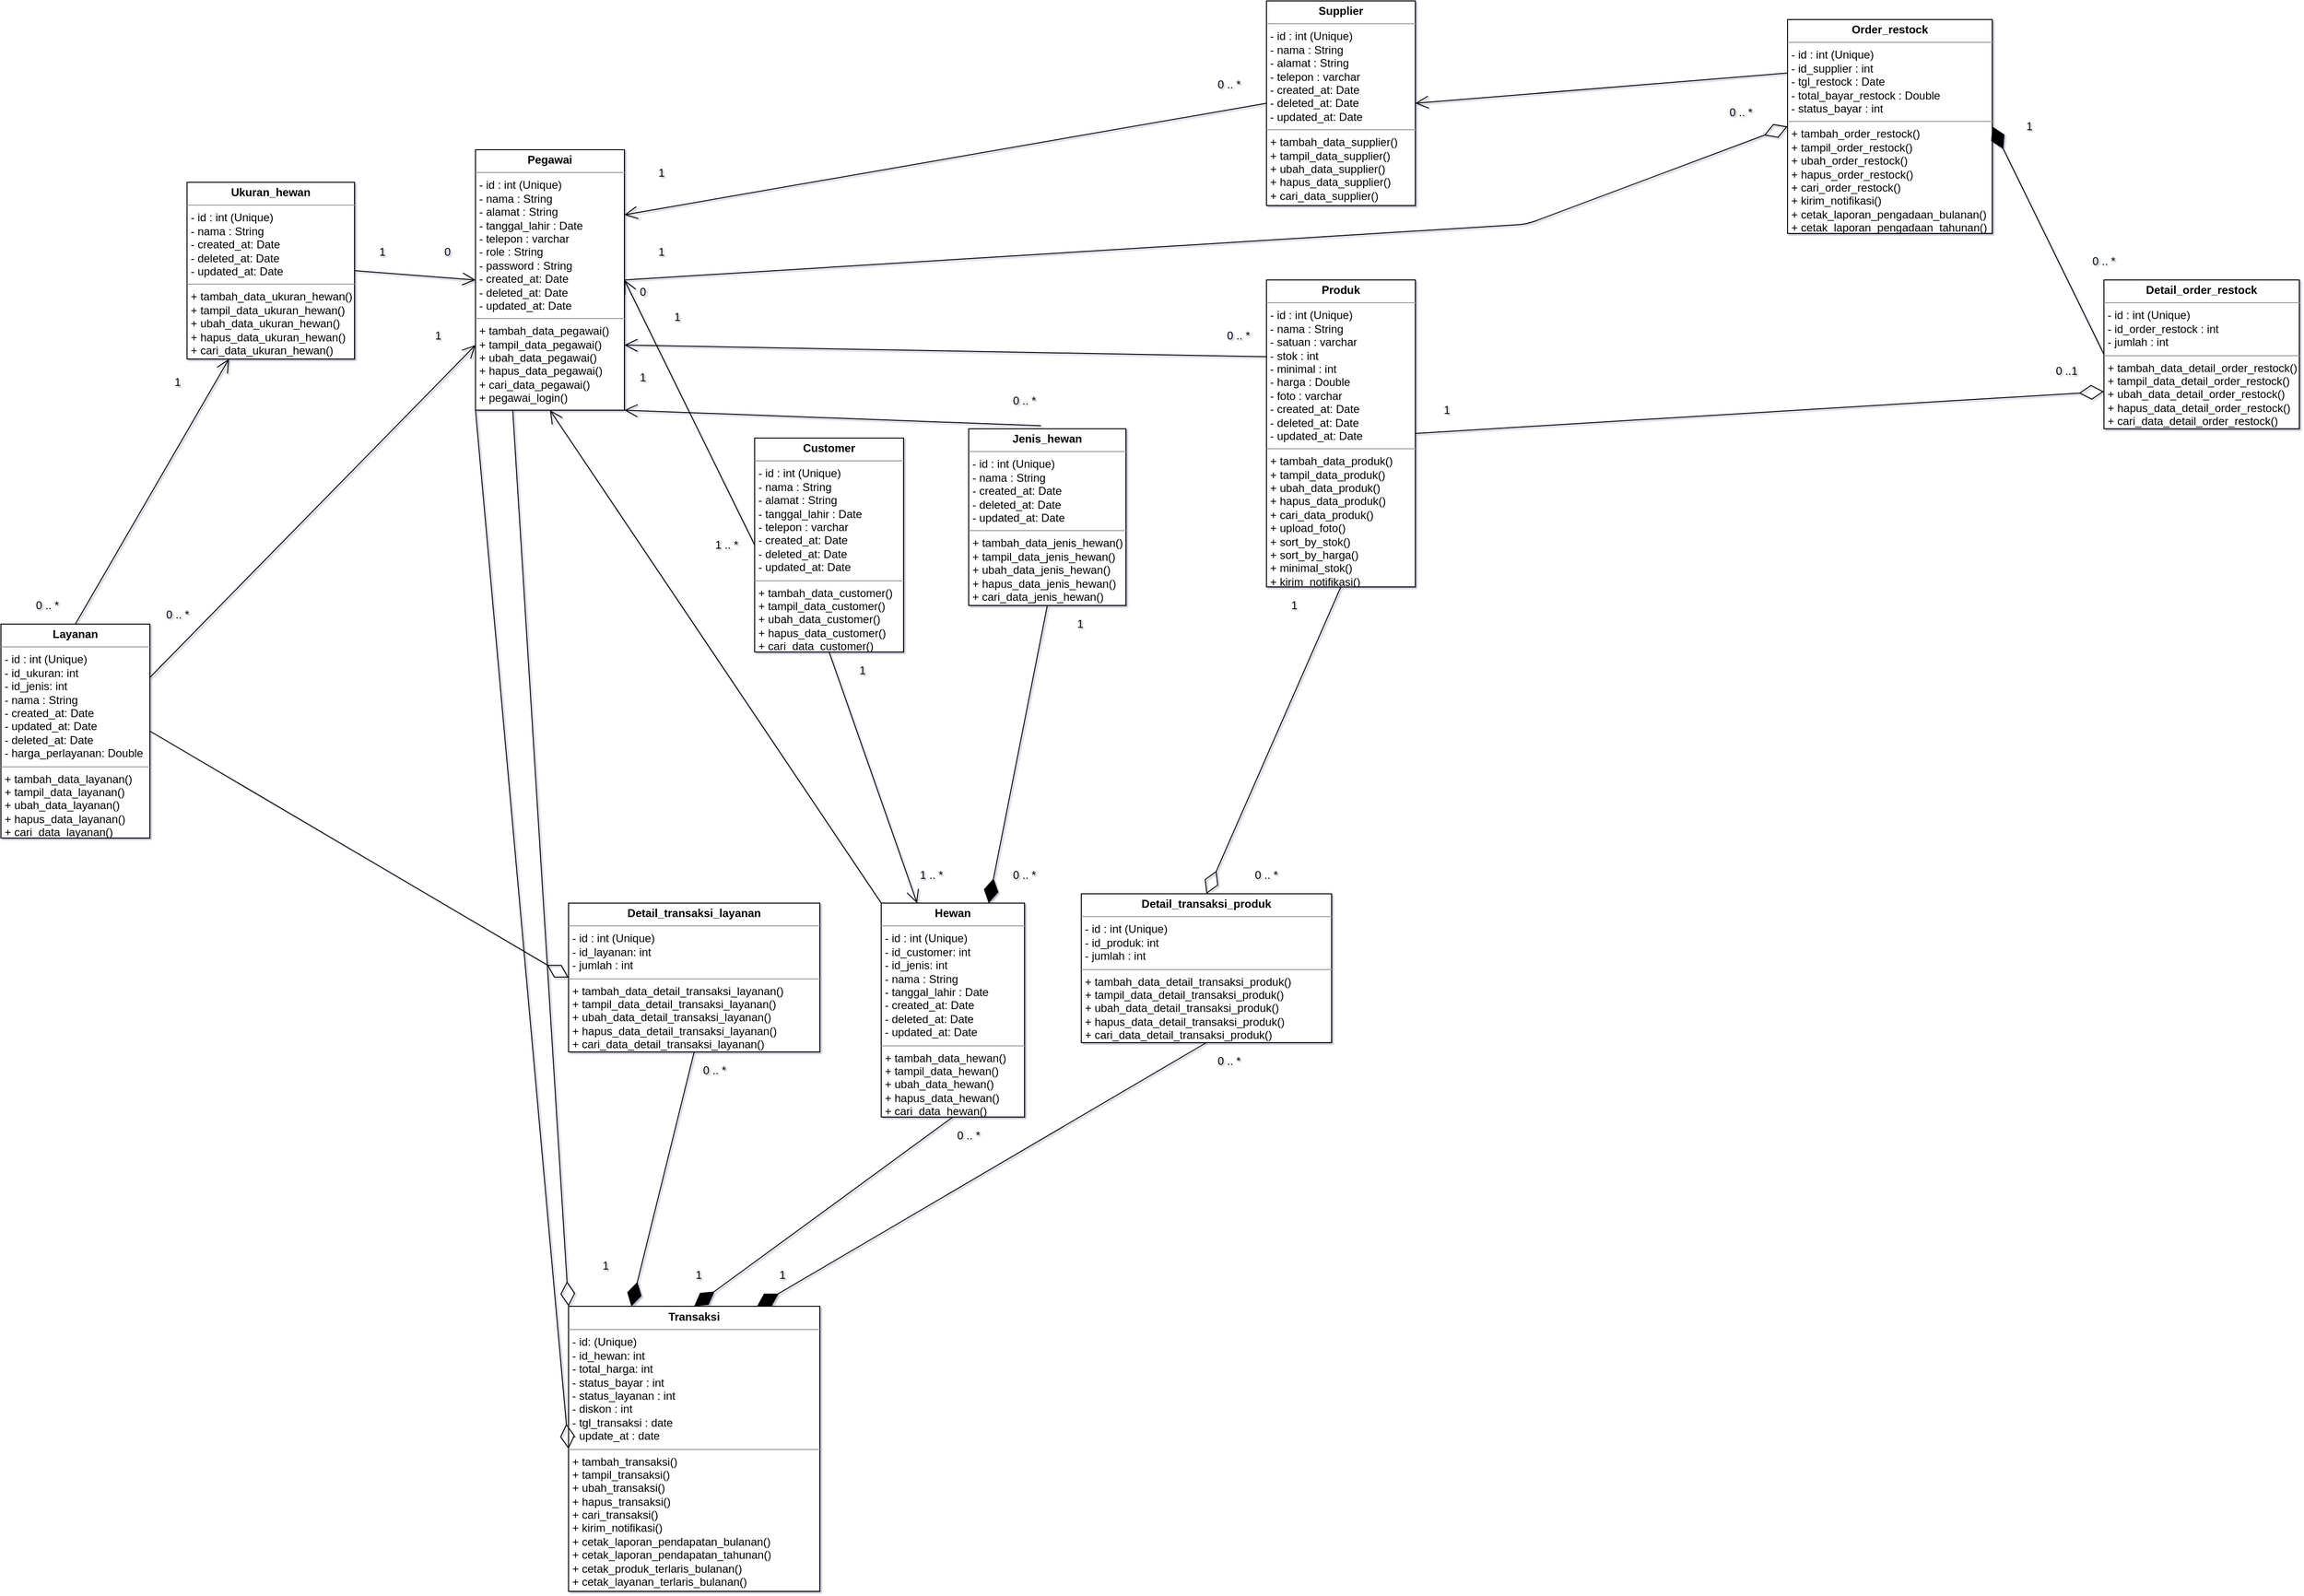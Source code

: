 <mxfile version="12.7.8" type="github">
  <diagram id="C5RBs43oDa-KdzZeNtuy" name="Page-1">
    <mxGraphModel dx="1497" dy="908" grid="1" gridSize="10" guides="1" tooltips="1" connect="1" arrows="1" fold="1" page="1" pageScale="1" pageWidth="827" pageHeight="1169" math="0" shadow="1">
      <root>
        <mxCell id="WIyWlLk6GJQsqaUBKTNV-0" />
        <mxCell id="WIyWlLk6GJQsqaUBKTNV-1" parent="WIyWlLk6GJQsqaUBKTNV-0" />
        <mxCell id="ZQYL841AlwN9RQm3Srfx-0" value="&lt;p style=&quot;margin: 0px ; margin-top: 4px ; text-align: center&quot;&gt;&lt;b&gt;Layanan&lt;/b&gt;&lt;br&gt;&lt;/p&gt;&lt;hr size=&quot;1&quot;&gt;&lt;p style=&quot;margin: 0px ; margin-left: 4px&quot;&gt;&lt;span&gt;- id : int (Unique)&lt;/span&gt;&lt;/p&gt;&lt;p style=&quot;margin: 0px ; margin-left: 4px&quot;&gt;&lt;span&gt;- id_ukuran: int&lt;/span&gt;&lt;/p&gt;&lt;p style=&quot;margin: 0px ; margin-left: 4px&quot;&gt;&lt;span&gt;- id_jenis: int&lt;/span&gt;&lt;/p&gt;&lt;p style=&quot;margin: 0px ; margin-left: 4px&quot;&gt;- nama : String&lt;span&gt;&lt;br&gt;&lt;/span&gt;&lt;/p&gt;&lt;p style=&quot;margin: 0px ; margin-left: 4px&quot;&gt;- created_at: Date&lt;br&gt;&lt;/p&gt;&lt;p style=&quot;margin: 0px ; margin-left: 4px&quot;&gt;- updated_at: Date&lt;/p&gt;&lt;p style=&quot;margin: 0px ; margin-left: 4px&quot;&gt;- deleted_at: Date&lt;br&gt;&lt;/p&gt;&lt;p style=&quot;margin: 0px ; margin-left: 4px&quot;&gt;- harga_perlayanan: Double&lt;br&gt;&lt;/p&gt;&lt;hr size=&quot;1&quot;&gt;&lt;p style=&quot;margin: 0px ; margin-left: 4px&quot;&gt;+ tambah_data_layanan()&lt;br style=&quot;padding: 0px ; margin: 0px&quot;&gt;+ tampil_data_layanan()&lt;br style=&quot;padding: 0px ; margin: 0px&quot;&gt;+ ubah_data_layanan()&lt;br style=&quot;padding: 0px ; margin: 0px&quot;&gt;+ hapus_data_layanan()&lt;br style=&quot;padding: 0px ; margin: 0px&quot;&gt;+ cari_data_layanan()&lt;br&gt;&lt;/p&gt;" style="verticalAlign=top;align=left;overflow=fill;fontSize=12;fontFamily=Helvetica;html=1;" parent="WIyWlLk6GJQsqaUBKTNV-1" vertex="1">
          <mxGeometry x="80" y="720" width="160" height="230" as="geometry" />
        </mxCell>
        <mxCell id="ZQYL841AlwN9RQm3Srfx-2" value="&lt;p style=&quot;margin: 0px ; margin-top: 4px ; text-align: center&quot;&gt;&lt;b&gt;Ukuran_hewan&lt;/b&gt;&lt;/p&gt;&lt;hr size=&quot;1&quot;&gt;&lt;p style=&quot;margin: 0px ; margin-left: 4px&quot;&gt;- id : int (Unique)&amp;nbsp;&lt;br&gt;&lt;/p&gt;&lt;p style=&quot;margin: 0px ; margin-left: 4px&quot;&gt;- nama : String&lt;span&gt;&lt;br&gt;&lt;/span&gt;&lt;/p&gt;&lt;p style=&quot;margin: 0px ; margin-left: 4px&quot;&gt;- created_at: Date&lt;br&gt;&lt;/p&gt;&lt;p style=&quot;margin: 0px ; margin-left: 4px&quot;&gt;- deleted_at: Date&lt;br&gt;&lt;/p&gt;&lt;p style=&quot;margin: 0px ; margin-left: 4px&quot;&gt;- updated_at: Date&lt;/p&gt;&lt;hr size=&quot;1&quot;&gt;&lt;p style=&quot;margin: 0px ; margin-left: 4px&quot;&gt;+ tambah_data_ukuran_hewan()&lt;br style=&quot;padding: 0px ; margin: 0px&quot;&gt;+ tampil_data_ukuran_hewan()&lt;br style=&quot;padding: 0px ; margin: 0px&quot;&gt;+ ubah_data_ukuran_hewan()&lt;br style=&quot;padding: 0px ; margin: 0px&quot;&gt;+ hapus_data_ukuran_hewan()&lt;br style=&quot;padding: 0px ; margin: 0px&quot;&gt;+ cari_data_ukuran_hewan()&lt;br&gt;&lt;/p&gt;" style="verticalAlign=top;align=left;overflow=fill;fontSize=12;fontFamily=Helvetica;html=1;" parent="WIyWlLk6GJQsqaUBKTNV-1" vertex="1">
          <mxGeometry x="280" y="245" width="180" height="190" as="geometry" />
        </mxCell>
        <mxCell id="ZQYL841AlwN9RQm3Srfx-3" value="&lt;p style=&quot;margin: 0px ; margin-top: 4px ; text-align: center&quot;&gt;&lt;b&gt;Pegawai&lt;/b&gt;&lt;/p&gt;&lt;hr size=&quot;1&quot;&gt;&lt;p style=&quot;margin: 0px ; margin-left: 4px&quot;&gt;- id : int (Unique)&lt;/p&gt;&lt;p style=&quot;margin: 0px ; margin-left: 4px&quot;&gt;- nama : String&lt;/p&gt;&lt;p style=&quot;margin: 0px ; margin-left: 4px&quot;&gt;&lt;span&gt;- alamat : String&lt;/span&gt;&lt;/p&gt;&lt;p style=&quot;margin: 0px ; margin-left: 4px&quot;&gt;&lt;span&gt;- tanggal_lahir : Date&lt;/span&gt;&lt;/p&gt;&lt;p style=&quot;margin: 0px ; margin-left: 4px&quot;&gt;&lt;span&gt;- telepon : varchar&lt;/span&gt;&lt;/p&gt;&lt;p style=&quot;margin: 0px ; margin-left: 4px&quot;&gt;&lt;span&gt;- role : String&lt;/span&gt;&lt;/p&gt;&lt;p style=&quot;margin: 0px ; margin-left: 4px&quot;&gt;&lt;span&gt;- password : String&lt;/span&gt;&lt;/p&gt;&lt;p style=&quot;margin: 0px ; margin-left: 4px&quot;&gt;&lt;span&gt;- created_at: Date&lt;/span&gt;&lt;/p&gt;&lt;p style=&quot;margin: 0px 0px 0px 4px&quot;&gt;- deleted_at: Date&lt;br&gt;&lt;/p&gt;&lt;p style=&quot;margin: 0px 0px 0px 4px&quot;&gt;- updated_at: Date&lt;/p&gt;&lt;hr size=&quot;1&quot;&gt;&lt;p style=&quot;margin: 0px ; margin-left: 4px&quot;&gt;+ tambah_data_pegawai()&lt;br style=&quot;padding: 0px ; margin: 0px&quot;&gt;+ tampil_data_pegawai()&lt;br style=&quot;padding: 0px ; margin: 0px&quot;&gt;+ ubah_data_pegawai()&lt;br style=&quot;padding: 0px ; margin: 0px&quot;&gt;+ hapus_data_pegawai()&lt;br style=&quot;padding: 0px ; margin: 0px&quot;&gt;+ cari_data_pegawai()&lt;br&gt;&lt;/p&gt;&lt;p style=&quot;margin: 0px ; margin-left: 4px&quot;&gt;+ pegawai_login()&lt;/p&gt;" style="verticalAlign=top;align=left;overflow=fill;fontSize=12;fontFamily=Helvetica;html=1;" parent="WIyWlLk6GJQsqaUBKTNV-1" vertex="1">
          <mxGeometry x="590" y="210" width="160" height="280" as="geometry" />
        </mxCell>
        <mxCell id="ZQYL841AlwN9RQm3Srfx-5" value="&lt;p style=&quot;margin: 0px ; margin-top: 4px ; text-align: center&quot;&gt;&lt;b&gt;Customer&lt;/b&gt;&lt;/p&gt;&lt;hr size=&quot;1&quot;&gt;&lt;p style=&quot;margin: 0px 0px 0px 4px&quot;&gt;- id : int (Unique)&lt;/p&gt;&lt;p style=&quot;margin: 0px 0px 0px 4px&quot;&gt;- nama : String&lt;/p&gt;&lt;p style=&quot;margin: 0px 0px 0px 4px&quot;&gt;- alamat : String&lt;/p&gt;&lt;p style=&quot;margin: 0px 0px 0px 4px&quot;&gt;- tanggal_lahir : Date&lt;/p&gt;&lt;p style=&quot;margin: 0px 0px 0px 4px&quot;&gt;- telepon : varchar&lt;/p&gt;&lt;p style=&quot;margin: 0px 0px 0px 4px&quot;&gt;- created_at: Date&lt;/p&gt;&lt;p style=&quot;margin: 0px 0px 0px 4px&quot;&gt;- deleted_at: Date&lt;br&gt;&lt;/p&gt;&lt;p style=&quot;margin: 0px 0px 0px 4px&quot;&gt;- updated_at: Date&lt;/p&gt;&lt;hr size=&quot;1&quot;&gt;&lt;p style=&quot;margin: 0px ; margin-left: 4px&quot;&gt;+ tambah_data_customer()&lt;br style=&quot;padding: 0px ; margin: 0px&quot;&gt;+ tampil_data_customer()&lt;br style=&quot;padding: 0px ; margin: 0px&quot;&gt;+ ubah_data_customer()&lt;br style=&quot;padding: 0px ; margin: 0px&quot;&gt;+ hapus_data_customer()&lt;br style=&quot;padding: 0px ; margin: 0px&quot;&gt;+ cari_data_customer()&lt;br&gt;&lt;/p&gt;" style="verticalAlign=top;align=left;overflow=fill;fontSize=12;fontFamily=Helvetica;html=1;" parent="WIyWlLk6GJQsqaUBKTNV-1" vertex="1">
          <mxGeometry x="890" y="520" width="160" height="230" as="geometry" />
        </mxCell>
        <mxCell id="ZQYL841AlwN9RQm3Srfx-6" value="&lt;p style=&quot;margin: 0px ; margin-top: 4px ; text-align: center&quot;&gt;&lt;b&gt;Hewan&lt;/b&gt;&lt;/p&gt;&lt;hr size=&quot;1&quot;&gt;&lt;p style=&quot;margin: 0px 0px 0px 4px&quot;&gt;- id : int (Unique)&lt;/p&gt;&lt;p style=&quot;margin: 0px 0px 0px 4px&quot;&gt;- id_customer: int&lt;/p&gt;&lt;p style=&quot;margin: 0px 0px 0px 4px&quot;&gt;- id_jenis: int&lt;/p&gt;&lt;p style=&quot;margin: 0px 0px 0px 4px&quot;&gt;- nama : String&lt;/p&gt;&lt;p style=&quot;margin: 0px 0px 0px 4px&quot;&gt;- tanggal_lahir : Date&lt;/p&gt;&lt;p style=&quot;margin: 0px 0px 0px 4px&quot;&gt;- created_at: Date&lt;/p&gt;&lt;p style=&quot;margin: 0px 0px 0px 4px&quot;&gt;- deleted_at: Date&lt;br&gt;&lt;/p&gt;&lt;p style=&quot;margin: 0px 0px 0px 4px&quot;&gt;- updated_at: Date&lt;/p&gt;&lt;hr size=&quot;1&quot;&gt;&lt;p style=&quot;margin: 0px ; margin-left: 4px&quot;&gt;+ tambah_data_hewan()&lt;br style=&quot;padding: 0px ; margin: 0px&quot;&gt;+ tampil_data_hewan()&lt;br style=&quot;padding: 0px ; margin: 0px&quot;&gt;+ ubah_data_hewan()&lt;br style=&quot;padding: 0px ; margin: 0px&quot;&gt;+ hapus_data_hewan()&lt;br style=&quot;padding: 0px ; margin: 0px&quot;&gt;+ cari_data_hewan()&lt;br&gt;&lt;/p&gt;" style="verticalAlign=top;align=left;overflow=fill;fontSize=12;fontFamily=Helvetica;html=1;" parent="WIyWlLk6GJQsqaUBKTNV-1" vertex="1">
          <mxGeometry x="1026" y="1020" width="154" height="230" as="geometry" />
        </mxCell>
        <mxCell id="ZQYL841AlwN9RQm3Srfx-7" value="&lt;p style=&quot;margin: 0px ; margin-top: 4px ; text-align: center&quot;&gt;&lt;b&gt;Jenis_hewan&lt;/b&gt;&lt;/p&gt;&lt;hr size=&quot;1&quot;&gt;&lt;p style=&quot;margin: 0px 0px 0px 4px&quot;&gt;- id : int (Unique)&lt;/p&gt;&lt;p style=&quot;margin: 0px 0px 0px 4px&quot;&gt;- nama : String&lt;/p&gt;&lt;p style=&quot;margin: 0px 0px 0px 4px&quot;&gt;- created_at: Date&lt;/p&gt;&lt;p style=&quot;margin: 0px 0px 0px 4px&quot;&gt;- deleted_at: Date&lt;br&gt;&lt;/p&gt;&lt;p style=&quot;margin: 0px 0px 0px 4px&quot;&gt;- updated_at: Date&lt;/p&gt;&lt;hr size=&quot;1&quot;&gt;&lt;p style=&quot;margin: 0px ; margin-left: 4px&quot;&gt;+ tambah_data_jenis_hewan()&lt;br style=&quot;padding: 0px ; margin: 0px&quot;&gt;+ tampil_data_jenis_hewan()&lt;br style=&quot;padding: 0px ; margin: 0px&quot;&gt;+ ubah_data_jenis_hewan()&lt;br style=&quot;padding: 0px ; margin: 0px&quot;&gt;+ hapus_data_jenis_hewan()&lt;br style=&quot;padding: 0px ; margin: 0px&quot;&gt;+ cari_data_jenis_hewan()&lt;br&gt;&lt;/p&gt;" style="verticalAlign=top;align=left;overflow=fill;fontSize=12;fontFamily=Helvetica;html=1;" parent="WIyWlLk6GJQsqaUBKTNV-1" vertex="1">
          <mxGeometry x="1120" y="510" width="169" height="190" as="geometry" />
        </mxCell>
        <mxCell id="ZQYL841AlwN9RQm3Srfx-9" value="&lt;p style=&quot;margin: 0px ; margin-top: 4px ; text-align: center&quot;&gt;&lt;b&gt;Supplier&lt;/b&gt;&lt;/p&gt;&lt;hr size=&quot;1&quot;&gt;&lt;p style=&quot;margin: 0px 0px 0px 4px&quot;&gt;- id : int (Unique)&lt;/p&gt;&lt;p style=&quot;margin: 0px 0px 0px 4px&quot;&gt;- nama : String&lt;/p&gt;&lt;p style=&quot;margin: 0px 0px 0px 4px&quot;&gt;- alamat : String&lt;/p&gt;&lt;p style=&quot;margin: 0px 0px 0px 4px&quot;&gt;- telepon : varchar&lt;/p&gt;&lt;p style=&quot;margin: 0px 0px 0px 4px&quot;&gt;- created_at: Date&lt;/p&gt;&lt;p style=&quot;margin: 0px 0px 0px 4px&quot;&gt;- deleted_at: Date&lt;br&gt;&lt;/p&gt;&lt;p style=&quot;margin: 0px 0px 0px 4px&quot;&gt;- updated_at: Date&lt;/p&gt;&lt;hr size=&quot;1&quot;&gt;&lt;p style=&quot;margin: 0px ; margin-left: 4px&quot;&gt;+ tambah_data_supplier()&lt;br style=&quot;padding: 0px ; margin: 0px&quot;&gt;+ tampil_data_supplier()&lt;br style=&quot;padding: 0px ; margin: 0px&quot;&gt;+ ubah_data_supplier()&lt;br style=&quot;padding: 0px ; margin: 0px&quot;&gt;+ hapus_data_supplier()&lt;br style=&quot;padding: 0px ; margin: 0px&quot;&gt;+ cari_data_supplier()&lt;br&gt;&lt;/p&gt;" style="verticalAlign=top;align=left;overflow=fill;fontSize=12;fontFamily=Helvetica;html=1;" parent="WIyWlLk6GJQsqaUBKTNV-1" vertex="1">
          <mxGeometry x="1440" y="50" width="160" height="220" as="geometry" />
        </mxCell>
        <mxCell id="Zcnm54V735AdrH91eZw3-0" value="&lt;p style=&quot;margin: 0px ; margin-top: 4px ; text-align: center&quot;&gt;&lt;b&gt;Detail_transaksi_layanan&lt;/b&gt;&lt;/p&gt;&lt;hr size=&quot;1&quot;&gt;&lt;p style=&quot;margin: 0px ; margin-left: 4px&quot;&gt;- id : int (Unique)&lt;/p&gt;&lt;p style=&quot;margin: 0px ; margin-left: 4px&quot;&gt;- id_layanan: int&lt;/p&gt;&lt;p style=&quot;margin: 0px ; margin-left: 4px&quot;&gt;- jumlah : int&lt;/p&gt;&lt;hr size=&quot;1&quot;&gt;&lt;p style=&quot;margin: 0px ; margin-left: 4px&quot;&gt;+ tambah_data_detail_transaksi_layanan()&lt;br style=&quot;padding: 0px ; margin: 0px&quot;&gt;+ tampil_data_detail_transaksi_layanan()&lt;br style=&quot;padding: 0px ; margin: 0px&quot;&gt;+ ubah_data_detail_transaksi_layanan()&lt;br style=&quot;padding: 0px ; margin: 0px&quot;&gt;+ hapus_data_detail_transaksi_layanan()&lt;br style=&quot;padding: 0px ; margin: 0px&quot;&gt;&lt;/p&gt;&lt;p style=&quot;margin: 0px ; margin-left: 4px&quot;&gt;+ cari_data_detail_transaksi_layanan()&lt;/p&gt;" style="verticalAlign=top;align=left;overflow=fill;fontSize=12;fontFamily=Helvetica;html=1;" parent="WIyWlLk6GJQsqaUBKTNV-1" vertex="1">
          <mxGeometry x="690" y="1020" width="270" height="160" as="geometry" />
        </mxCell>
        <mxCell id="Zcnm54V735AdrH91eZw3-2" value="&lt;p style=&quot;margin: 0px ; margin-top: 4px ; text-align: center&quot;&gt;&lt;b&gt;Detail_transaksi_produk&lt;/b&gt;&lt;/p&gt;&lt;hr size=&quot;1&quot;&gt;&lt;p style=&quot;margin: 0px ; margin-left: 4px&quot;&gt;- id : int (Unique)&lt;/p&gt;&lt;p style=&quot;margin: 0px ; margin-left: 4px&quot;&gt;- id_produk: int&lt;/p&gt;&lt;p style=&quot;margin: 0px ; margin-left: 4px&quot;&gt;- jumlah : int&lt;/p&gt;&lt;hr size=&quot;1&quot;&gt;&lt;p style=&quot;margin: 0px ; margin-left: 4px&quot;&gt;+ tambah_data_detail_transaksi_produk()&lt;br style=&quot;padding: 0px ; margin: 0px&quot;&gt;+ tampil_data_detail_transaksi_produk()&lt;br style=&quot;padding: 0px ; margin: 0px&quot;&gt;+ ubah_data_detail_transaksi_produk()&lt;br style=&quot;padding: 0px ; margin: 0px&quot;&gt;+ hapus_data_detail_transaksi_produk()&lt;br style=&quot;padding: 0px ; margin: 0px&quot;&gt;&lt;/p&gt;&lt;p style=&quot;margin: 0px ; margin-left: 4px&quot;&gt;+ cari_data_detail_transaksi_produk()&lt;/p&gt;" style="verticalAlign=top;align=left;overflow=fill;fontSize=12;fontFamily=Helvetica;html=1;" parent="WIyWlLk6GJQsqaUBKTNV-1" vertex="1">
          <mxGeometry x="1241" y="1010" width="269" height="160" as="geometry" />
        </mxCell>
        <mxCell id="Zcnm54V735AdrH91eZw3-3" value="&lt;p style=&quot;margin: 0px ; margin-top: 4px ; text-align: center&quot;&gt;&lt;b&gt;Transaksi&lt;/b&gt;&lt;/p&gt;&lt;hr size=&quot;1&quot;&gt;&lt;p style=&quot;margin: 0px ; margin-left: 4px&quot;&gt;- id: (Unique)&lt;/p&gt;&lt;p style=&quot;margin: 0px ; margin-left: 4px&quot;&gt;- id_hewan: int&lt;br&gt;- total_harga: int&lt;/p&gt;&lt;p style=&quot;margin: 0px ; margin-left: 4px&quot;&gt;- status_bayar : int&lt;/p&gt;&lt;p style=&quot;margin: 0px ; margin-left: 4px&quot;&gt;- status_layanan : int&lt;br&gt;&lt;/p&gt;&lt;p style=&quot;margin: 0px ; margin-left: 4px&quot;&gt;- diskon : int&lt;br&gt;&lt;/p&gt;&lt;p style=&quot;margin: 0px ; margin-left: 4px&quot;&gt;- tgl_transaksi : date&lt;/p&gt;&lt;p style=&quot;margin: 0px ; margin-left: 4px&quot;&gt;- update_at : date&lt;/p&gt;&lt;hr size=&quot;1&quot;&gt;&lt;p style=&quot;margin: 0px 0px 0px 4px&quot;&gt;+ tambah_transaksi()&lt;br style=&quot;padding: 0px ; margin: 0px&quot;&gt;+ tampil_transaksi()&lt;br style=&quot;padding: 0px ; margin: 0px&quot;&gt;+ ubah_transaksi()&lt;br style=&quot;padding: 0px ; margin: 0px&quot;&gt;+ hapus_transaksi()&lt;br style=&quot;padding: 0px ; margin: 0px&quot;&gt;&lt;/p&gt;&lt;p style=&quot;margin: 0px 0px 0px 4px&quot;&gt;+ cari_transaksi()&lt;/p&gt;&lt;p style=&quot;margin: 0px 0px 0px 4px&quot;&gt;+ kirim_notifikasi()&lt;/p&gt;&lt;p style=&quot;margin: 0px 0px 0px 4px&quot;&gt;+ cetak_laporan_pendapatan_bulanan()&lt;/p&gt;&lt;p style=&quot;margin: 0px 0px 0px 4px&quot;&gt;+ cetak_laporan_pendapatan_tahunan()&lt;/p&gt;&lt;p style=&quot;margin: 0px 0px 0px 4px&quot;&gt;+ cetak_produk_terlaris_bulanan()&lt;/p&gt;&lt;p style=&quot;margin: 0px 0px 0px 4px&quot;&gt;+ cetak_layanan_terlaris_bulanan()&lt;/p&gt;&lt;p style=&quot;margin: 0px 0px 0px 4px&quot;&gt;&lt;br&gt;&lt;/p&gt;&lt;p style=&quot;margin: 0px 0px 0px 4px&quot;&gt;&lt;br&gt;&lt;/p&gt;&lt;p style=&quot;margin: 0px 0px 0px 4px&quot;&gt;&lt;br&gt;&lt;/p&gt;" style="verticalAlign=top;align=left;overflow=fill;fontSize=12;fontFamily=Helvetica;html=1;" parent="WIyWlLk6GJQsqaUBKTNV-1" vertex="1">
          <mxGeometry x="690" y="1453.5" width="270" height="306.5" as="geometry" />
        </mxCell>
        <mxCell id="ZQYL841AlwN9RQm3Srfx-11" value="&lt;p style=&quot;margin: 0px ; margin-top: 4px ; text-align: center&quot;&gt;&lt;b&gt;Produk&lt;/b&gt;&lt;/p&gt;&lt;hr size=&quot;1&quot;&gt;&lt;p style=&quot;margin: 0px 0px 0px 4px&quot;&gt;- id : int (Unique)&lt;/p&gt;&lt;p style=&quot;margin: 0px 0px 0px 4px&quot;&gt;- nama : String&lt;/p&gt;&lt;p style=&quot;margin: 0px 0px 0px 4px&quot;&gt;- satuan : varchar&lt;/p&gt;&lt;p style=&quot;margin: 0px 0px 0px 4px&quot;&gt;- stok : int&lt;/p&gt;&lt;p style=&quot;margin: 0px 0px 0px 4px&quot;&gt;- minimal : int&lt;/p&gt;&lt;p style=&quot;margin: 0px 0px 0px 4px&quot;&gt;- harga : Double&lt;/p&gt;&lt;p style=&quot;margin: 0px 0px 0px 4px&quot;&gt;- foto : varchar&lt;/p&gt;&lt;p style=&quot;margin: 0px 0px 0px 4px&quot;&gt;- created_at: Date&lt;/p&gt;&lt;p style=&quot;margin: 0px 0px 0px 4px&quot;&gt;- deleted_at: Date&lt;br&gt;&lt;/p&gt;&lt;p style=&quot;margin: 0px 0px 0px 4px&quot;&gt;- updated_at: Date&lt;/p&gt;&lt;hr size=&quot;1&quot;&gt;&lt;p style=&quot;margin: 0px ; margin-left: 4px&quot;&gt;+ tambah_data_produk()&lt;br style=&quot;padding: 0px ; margin: 0px&quot;&gt;+ tampil_data_produk()&lt;br style=&quot;padding: 0px ; margin: 0px&quot;&gt;+ ubah_data_produk()&lt;br style=&quot;padding: 0px ; margin: 0px&quot;&gt;+ hapus_data_produk()&lt;br style=&quot;padding: 0px ; margin: 0px&quot;&gt;+ cari_data_produk()&lt;br&gt;&lt;/p&gt;&lt;p style=&quot;margin: 0px ; margin-left: 4px&quot;&gt;+ upload_foto()&lt;/p&gt;&lt;p style=&quot;margin: 0px ; margin-left: 4px&quot;&gt;+ sort_by_stok()&lt;/p&gt;&lt;p style=&quot;margin: 0px ; margin-left: 4px&quot;&gt;+ sort_by_harga()&lt;/p&gt;&lt;p style=&quot;margin: 0px ; margin-left: 4px&quot;&gt;+ minimal_stok()&lt;/p&gt;&lt;p style=&quot;margin: 0px ; margin-left: 4px&quot;&gt;+ kirim_notifikasi()&lt;br&gt;&lt;/p&gt;" style="verticalAlign=top;align=left;overflow=fill;fontSize=12;fontFamily=Helvetica;html=1;" parent="WIyWlLk6GJQsqaUBKTNV-1" vertex="1">
          <mxGeometry x="1440" y="350" width="160" height="330" as="geometry" />
        </mxCell>
        <mxCell id="ZQYL841AlwN9RQm3Srfx-12" value="&lt;p style=&quot;margin: 0px ; margin-top: 4px ; text-align: center&quot;&gt;&lt;b&gt;Detail_order_restock&lt;/b&gt;&lt;/p&gt;&lt;hr size=&quot;1&quot;&gt;&lt;p style=&quot;margin: 0px 0px 0px 4px&quot;&gt;- id : int (Unique)&lt;/p&gt;&lt;p style=&quot;margin: 0px 0px 0px 4px&quot;&gt;- id_order_restock : int&lt;/p&gt;&lt;p style=&quot;margin: 0px 0px 0px 4px&quot;&gt;- jumlah : int&lt;/p&gt;&lt;hr size=&quot;1&quot;&gt;&lt;p style=&quot;margin: 0px 0px 0px 4px&quot;&gt;+ tambah_data_detail_order_restock()&lt;br style=&quot;padding: 0px ; margin: 0px&quot;&gt;+ tampil_data_detail_order_restock()&lt;br style=&quot;padding: 0px ; margin: 0px&quot;&gt;+ ubah_data_detail_order_restock()&lt;br style=&quot;padding: 0px ; margin: 0px&quot;&gt;+ hapus_data_detail_order_restock()&lt;/p&gt;&lt;p style=&quot;margin: 0px 0px 0px 4px&quot;&gt;&lt;span&gt;+ cari_data_detail_order_restock()&lt;/span&gt;&lt;/p&gt;" style="verticalAlign=top;align=left;overflow=fill;fontSize=12;fontFamily=Helvetica;html=1;" parent="WIyWlLk6GJQsqaUBKTNV-1" vertex="1">
          <mxGeometry x="2340" y="350" width="210" height="160" as="geometry" />
        </mxCell>
        <mxCell id="ZQYL841AlwN9RQm3Srfx-13" value="&lt;p style=&quot;margin: 0px ; margin-top: 4px ; text-align: center&quot;&gt;&lt;b&gt;Order_restock&lt;/b&gt;&lt;/p&gt;&lt;hr size=&quot;1&quot;&gt;&lt;p style=&quot;margin: 0px 0px 0px 4px&quot;&gt;- id : int (Unique)&lt;/p&gt;&lt;p style=&quot;margin: 0px 0px 0px 4px&quot;&gt;- id_supplier : int&lt;/p&gt;&lt;p style=&quot;margin: 0px 0px 0px 4px&quot;&gt;- tgl_restock : Date&lt;/p&gt;&lt;p style=&quot;margin: 0px 0px 0px 4px&quot;&gt;- total_bayar_restock : Double&lt;/p&gt;&lt;p style=&quot;margin: 0px 0px 0px 4px&quot;&gt;- status_bayar : int&lt;/p&gt;&lt;hr size=&quot;1&quot;&gt;&lt;p style=&quot;margin: 0px 0px 0px 4px&quot;&gt;+ tambah_order_restock()&lt;br style=&quot;padding: 0px ; margin: 0px&quot;&gt;+ tampil_order_restock()&lt;br style=&quot;padding: 0px ; margin: 0px&quot;&gt;+ ubah_order_restock()&lt;br style=&quot;padding: 0px ; margin: 0px&quot;&gt;+ hapus_order_restock()&lt;br style=&quot;padding: 0px ; margin: 0px&quot;&gt;&lt;/p&gt;&lt;p style=&quot;margin: 0px 0px 0px 4px&quot;&gt;+ cari_order_restock()&lt;/p&gt;&lt;p style=&quot;margin: 0px 0px 0px 4px&quot;&gt;+ kirim_notifikasi()&lt;/p&gt;&lt;div&gt;&lt;p style=&quot;margin: 0px 0px 0px 4px&quot;&gt;+ cetak_laporan_pengadaan_bulanan()&lt;/p&gt;&lt;p style=&quot;margin: 0px 0px 0px 4px&quot;&gt;+ cetak_laporan_pengadaan_tahunan()&lt;/p&gt;&lt;/div&gt;" style="verticalAlign=top;align=left;overflow=fill;fontSize=12;fontFamily=Helvetica;html=1;" parent="WIyWlLk6GJQsqaUBKTNV-1" vertex="1">
          <mxGeometry x="2000" y="70" width="220" height="230" as="geometry" />
        </mxCell>
        <mxCell id="Zcnm54V735AdrH91eZw3-7" value="" style="endArrow=diamondThin;endFill=1;endSize=24;html=1;entryX=0.5;entryY=0;entryDx=0;entryDy=0;exitX=0.5;exitY=1;exitDx=0;exitDy=0;" parent="WIyWlLk6GJQsqaUBKTNV-1" source="ZQYL841AlwN9RQm3Srfx-6" target="Zcnm54V735AdrH91eZw3-3" edge="1">
          <mxGeometry width="160" relative="1" as="geometry">
            <mxPoint x="1190" y="890" as="sourcePoint" />
            <mxPoint x="1350" y="890" as="targetPoint" />
          </mxGeometry>
        </mxCell>
        <mxCell id="Zcnm54V735AdrH91eZw3-8" value="" style="endArrow=diamondThin;endFill=1;endSize=24;html=1;entryX=0.25;entryY=0;entryDx=0;entryDy=0;exitX=0.5;exitY=1;exitDx=0;exitDy=0;" parent="WIyWlLk6GJQsqaUBKTNV-1" source="Zcnm54V735AdrH91eZw3-0" target="Zcnm54V735AdrH91eZw3-3" edge="1">
          <mxGeometry width="160" relative="1" as="geometry">
            <mxPoint x="1030" y="1180" as="sourcePoint" />
            <mxPoint x="1190" y="1180" as="targetPoint" />
          </mxGeometry>
        </mxCell>
        <mxCell id="Zcnm54V735AdrH91eZw3-9" value="" style="endArrow=diamondThin;endFill=1;endSize=24;html=1;exitX=0.5;exitY=1;exitDx=0;exitDy=0;entryX=0.75;entryY=0;entryDx=0;entryDy=0;" parent="WIyWlLk6GJQsqaUBKTNV-1" source="Zcnm54V735AdrH91eZw3-2" target="Zcnm54V735AdrH91eZw3-3" edge="1">
          <mxGeometry width="160" relative="1" as="geometry">
            <mxPoint x="1030" y="1180" as="sourcePoint" />
            <mxPoint x="1110" y="1290" as="targetPoint" />
          </mxGeometry>
        </mxCell>
        <mxCell id="Zcnm54V735AdrH91eZw3-10" value="" style="endArrow=diamondThin;endFill=1;endSize=24;html=1;entryX=0.75;entryY=0;entryDx=0;entryDy=0;exitX=0.5;exitY=1;exitDx=0;exitDy=0;" parent="WIyWlLk6GJQsqaUBKTNV-1" source="ZQYL841AlwN9RQm3Srfx-7" target="ZQYL841AlwN9RQm3Srfx-6" edge="1">
          <mxGeometry width="160" relative="1" as="geometry">
            <mxPoint x="1030" y="640" as="sourcePoint" />
            <mxPoint x="1190" y="640" as="targetPoint" />
          </mxGeometry>
        </mxCell>
        <mxCell id="Zcnm54V735AdrH91eZw3-11" value="" style="endArrow=open;endFill=1;endSize=12;html=1;entryX=0.25;entryY=1;entryDx=0;entryDy=0;exitX=0.5;exitY=0;exitDx=0;exitDy=0;" parent="WIyWlLk6GJQsqaUBKTNV-1" source="ZQYL841AlwN9RQm3Srfx-0" target="ZQYL841AlwN9RQm3Srfx-2" edge="1">
          <mxGeometry width="160" relative="1" as="geometry">
            <mxPoint x="100" y="640" as="sourcePoint" />
            <mxPoint x="260" y="640" as="targetPoint" />
          </mxGeometry>
        </mxCell>
        <mxCell id="Zcnm54V735AdrH91eZw3-12" value="" style="endArrow=open;endFill=1;endSize=12;html=1;entryX=0.25;entryY=0;entryDx=0;entryDy=0;exitX=0.5;exitY=1;exitDx=0;exitDy=0;" parent="WIyWlLk6GJQsqaUBKTNV-1" source="ZQYL841AlwN9RQm3Srfx-5" target="ZQYL841AlwN9RQm3Srfx-6" edge="1">
          <mxGeometry width="160" relative="1" as="geometry">
            <mxPoint x="490" y="640" as="sourcePoint" />
            <mxPoint x="650" y="640" as="targetPoint" />
          </mxGeometry>
        </mxCell>
        <mxCell id="Zcnm54V735AdrH91eZw3-13" value="" style="endArrow=diamondThin;endFill=0;endSize=24;html=1;entryX=0;entryY=0.5;entryDx=0;entryDy=0;exitX=1;exitY=0.5;exitDx=0;exitDy=0;" parent="WIyWlLk6GJQsqaUBKTNV-1" source="ZQYL841AlwN9RQm3Srfx-0" target="Zcnm54V735AdrH91eZw3-0" edge="1">
          <mxGeometry width="160" relative="1" as="geometry">
            <mxPoint x="480" y="640" as="sourcePoint" />
            <mxPoint x="640" y="640" as="targetPoint" />
          </mxGeometry>
        </mxCell>
        <mxCell id="Zcnm54V735AdrH91eZw3-14" value="" style="endArrow=diamondThin;endFill=0;endSize=24;html=1;entryX=0.5;entryY=0;entryDx=0;entryDy=0;exitX=0.5;exitY=1;exitDx=0;exitDy=0;" parent="WIyWlLk6GJQsqaUBKTNV-1" source="ZQYL841AlwN9RQm3Srfx-11" target="Zcnm54V735AdrH91eZw3-2" edge="1">
          <mxGeometry width="160" relative="1" as="geometry">
            <mxPoint x="1260" y="360" as="sourcePoint" />
            <mxPoint x="1420" y="360" as="targetPoint" />
          </mxGeometry>
        </mxCell>
        <mxCell id="Zcnm54V735AdrH91eZw3-16" value="" style="endArrow=open;endFill=1;endSize=12;html=1;entryX=1;entryY=0.5;entryDx=0;entryDy=0;exitX=0;exitY=0.5;exitDx=0;exitDy=0;" parent="WIyWlLk6GJQsqaUBKTNV-1" source="ZQYL841AlwN9RQm3Srfx-5" target="ZQYL841AlwN9RQm3Srfx-3" edge="1">
          <mxGeometry width="160" relative="1" as="geometry">
            <mxPoint x="840" y="500" as="sourcePoint" />
            <mxPoint x="1000" y="500" as="targetPoint" />
          </mxGeometry>
        </mxCell>
        <mxCell id="Zcnm54V735AdrH91eZw3-17" value="" style="endArrow=diamondThin;endFill=1;endSize=24;html=1;entryX=1;entryY=0.5;entryDx=0;entryDy=0;exitX=0;exitY=0.5;exitDx=0;exitDy=0;" parent="WIyWlLk6GJQsqaUBKTNV-1" source="ZQYL841AlwN9RQm3Srfx-12" target="ZQYL841AlwN9RQm3Srfx-13" edge="1">
          <mxGeometry width="160" relative="1" as="geometry">
            <mxPoint x="1790" y="360" as="sourcePoint" />
            <mxPoint x="1950" y="360" as="targetPoint" />
          </mxGeometry>
        </mxCell>
        <mxCell id="Zcnm54V735AdrH91eZw3-18" value="" style="endArrow=diamondThin;endFill=0;endSize=24;html=1;entryX=0;entryY=0.75;entryDx=0;entryDy=0;exitX=1;exitY=0.5;exitDx=0;exitDy=0;" parent="WIyWlLk6GJQsqaUBKTNV-1" source="ZQYL841AlwN9RQm3Srfx-11" target="ZQYL841AlwN9RQm3Srfx-12" edge="1">
          <mxGeometry width="160" relative="1" as="geometry">
            <mxPoint x="1790" y="500" as="sourcePoint" />
            <mxPoint x="1950" y="500" as="targetPoint" />
          </mxGeometry>
        </mxCell>
        <mxCell id="Zcnm54V735AdrH91eZw3-19" value="" style="endArrow=open;endFill=1;endSize=12;html=1;entryX=1;entryY=0.25;entryDx=0;entryDy=0;exitX=0;exitY=0.5;exitDx=0;exitDy=0;" parent="WIyWlLk6GJQsqaUBKTNV-1" source="ZQYL841AlwN9RQm3Srfx-9" target="ZQYL841AlwN9RQm3Srfx-3" edge="1">
          <mxGeometry width="160" relative="1" as="geometry">
            <mxPoint x="1360" y="490" as="sourcePoint" />
            <mxPoint x="1520" y="490" as="targetPoint" />
          </mxGeometry>
        </mxCell>
        <mxCell id="Zcnm54V735AdrH91eZw3-21" value="" style="endArrow=open;endFill=1;endSize=12;html=1;exitX=1;exitY=0.5;exitDx=0;exitDy=0;entryX=0;entryY=0.5;entryDx=0;entryDy=0;" parent="WIyWlLk6GJQsqaUBKTNV-1" source="ZQYL841AlwN9RQm3Srfx-2" target="ZQYL841AlwN9RQm3Srfx-3" edge="1">
          <mxGeometry width="160" relative="1" as="geometry">
            <mxPoint x="670" y="490" as="sourcePoint" />
            <mxPoint x="830" y="490" as="targetPoint" />
          </mxGeometry>
        </mxCell>
        <mxCell id="Zcnm54V735AdrH91eZw3-22" value="" style="endArrow=open;endFill=1;endSize=12;html=1;exitX=1;exitY=0.25;exitDx=0;exitDy=0;entryX=0;entryY=0.75;entryDx=0;entryDy=0;" parent="WIyWlLk6GJQsqaUBKTNV-1" source="ZQYL841AlwN9RQm3Srfx-0" target="ZQYL841AlwN9RQm3Srfx-3" edge="1">
          <mxGeometry width="160" relative="1" as="geometry">
            <mxPoint x="670" y="490" as="sourcePoint" />
            <mxPoint x="830" y="490" as="targetPoint" />
          </mxGeometry>
        </mxCell>
        <mxCell id="Zcnm54V735AdrH91eZw3-23" value="" style="endArrow=open;endFill=1;endSize=12;html=1;entryX=0.5;entryY=1;entryDx=0;entryDy=0;exitX=0;exitY=0;exitDx=0;exitDy=0;" parent="WIyWlLk6GJQsqaUBKTNV-1" source="ZQYL841AlwN9RQm3Srfx-6" target="ZQYL841AlwN9RQm3Srfx-3" edge="1">
          <mxGeometry width="160" relative="1" as="geometry">
            <mxPoint x="990" y="690" as="sourcePoint" />
            <mxPoint x="1150" y="690" as="targetPoint" />
          </mxGeometry>
        </mxCell>
        <mxCell id="Zcnm54V735AdrH91eZw3-24" value="" style="endArrow=open;endFill=1;endSize=12;html=1;entryX=1;entryY=0.75;entryDx=0;entryDy=0;exitX=0;exitY=0.25;exitDx=0;exitDy=0;" parent="WIyWlLk6GJQsqaUBKTNV-1" source="ZQYL841AlwN9RQm3Srfx-11" target="ZQYL841AlwN9RQm3Srfx-3" edge="1">
          <mxGeometry width="160" relative="1" as="geometry">
            <mxPoint x="990" y="490" as="sourcePoint" />
            <mxPoint x="1150" y="490" as="targetPoint" />
          </mxGeometry>
        </mxCell>
        <mxCell id="Zcnm54V735AdrH91eZw3-26" value="" style="endArrow=open;endFill=1;endSize=12;html=1;entryX=1;entryY=0.5;entryDx=0;entryDy=0;exitX=0;exitY=0.25;exitDx=0;exitDy=0;" parent="WIyWlLk6GJQsqaUBKTNV-1" source="ZQYL841AlwN9RQm3Srfx-13" target="ZQYL841AlwN9RQm3Srfx-9" edge="1">
          <mxGeometry width="160" relative="1" as="geometry">
            <mxPoint x="1640" y="240" as="sourcePoint" />
            <mxPoint x="1800" y="240" as="targetPoint" />
          </mxGeometry>
        </mxCell>
        <mxCell id="Zcnm54V735AdrH91eZw3-27" value="" style="endArrow=diamondThin;endFill=0;endSize=24;html=1;entryX=0;entryY=0.5;entryDx=0;entryDy=0;exitX=1;exitY=0.5;exitDx=0;exitDy=0;" parent="WIyWlLk6GJQsqaUBKTNV-1" source="ZQYL841AlwN9RQm3Srfx-3" target="ZQYL841AlwN9RQm3Srfx-13" edge="1">
          <mxGeometry width="160" relative="1" as="geometry">
            <mxPoint x="1450" y="240" as="sourcePoint" />
            <mxPoint x="1610" y="240" as="targetPoint" />
            <Array as="points">
              <mxPoint x="1720" y="290" />
            </Array>
          </mxGeometry>
        </mxCell>
        <mxCell id="Zcnm54V735AdrH91eZw3-28" value="" style="endArrow=open;endFill=1;endSize=12;html=1;entryX=1;entryY=1;entryDx=0;entryDy=0;exitX=0.46;exitY=-0.017;exitDx=0;exitDy=0;exitPerimeter=0;" parent="WIyWlLk6GJQsqaUBKTNV-1" source="ZQYL841AlwN9RQm3Srfx-7" target="ZQYL841AlwN9RQm3Srfx-3" edge="1">
          <mxGeometry width="160" relative="1" as="geometry">
            <mxPoint x="970" y="450" as="sourcePoint" />
            <mxPoint x="1130" y="450" as="targetPoint" />
          </mxGeometry>
        </mxCell>
        <mxCell id="Zcnm54V735AdrH91eZw3-29" value="" style="endArrow=diamondThin;endFill=0;endSize=24;html=1;exitX=0.25;exitY=1;exitDx=0;exitDy=0;entryX=0;entryY=0;entryDx=0;entryDy=0;" parent="WIyWlLk6GJQsqaUBKTNV-1" source="ZQYL841AlwN9RQm3Srfx-3" target="Zcnm54V735AdrH91eZw3-3" edge="1">
          <mxGeometry width="160" relative="1" as="geometry">
            <mxPoint x="600" y="690" as="sourcePoint" />
            <mxPoint x="760" y="690" as="targetPoint" />
          </mxGeometry>
        </mxCell>
        <mxCell id="Zcnm54V735AdrH91eZw3-30" value="" style="endArrow=diamondThin;endFill=0;endSize=24;html=1;exitX=0;exitY=1;exitDx=0;exitDy=0;entryX=0;entryY=0.5;entryDx=0;entryDy=0;" parent="WIyWlLk6GJQsqaUBKTNV-1" source="ZQYL841AlwN9RQm3Srfx-3" target="Zcnm54V735AdrH91eZw3-3" edge="1">
          <mxGeometry width="160" relative="1" as="geometry">
            <mxPoint x="700" y="690" as="sourcePoint" />
            <mxPoint x="860" y="690" as="targetPoint" />
          </mxGeometry>
        </mxCell>
        <mxCell id="OQs0c3o7JloTykoKsPpp-0" value="0 .. *" style="text;html=1;strokeColor=none;fillColor=none;align=center;verticalAlign=middle;whiteSpace=wrap;rounded=0;" vertex="1" parent="WIyWlLk6GJQsqaUBKTNV-1">
          <mxGeometry x="110" y="690" width="40" height="20" as="geometry" />
        </mxCell>
        <mxCell id="OQs0c3o7JloTykoKsPpp-1" value="1" style="text;html=1;strokeColor=none;fillColor=none;align=center;verticalAlign=middle;whiteSpace=wrap;rounded=0;" vertex="1" parent="WIyWlLk6GJQsqaUBKTNV-1">
          <mxGeometry x="250" y="450" width="40" height="20" as="geometry" />
        </mxCell>
        <mxCell id="OQs0c3o7JloTykoKsPpp-2" value="1" style="text;html=1;strokeColor=none;fillColor=none;align=center;verticalAlign=middle;whiteSpace=wrap;rounded=0;" vertex="1" parent="WIyWlLk6GJQsqaUBKTNV-1">
          <mxGeometry x="470" y="310" width="40" height="20" as="geometry" />
        </mxCell>
        <mxCell id="OQs0c3o7JloTykoKsPpp-3" value="0" style="text;html=1;strokeColor=none;fillColor=none;align=center;verticalAlign=middle;whiteSpace=wrap;rounded=0;" vertex="1" parent="WIyWlLk6GJQsqaUBKTNV-1">
          <mxGeometry x="540" y="310" width="40" height="20" as="geometry" />
        </mxCell>
        <mxCell id="OQs0c3o7JloTykoKsPpp-4" value="0 .. *" style="text;html=1;strokeColor=none;fillColor=none;align=center;verticalAlign=middle;whiteSpace=wrap;rounded=0;" vertex="1" parent="WIyWlLk6GJQsqaUBKTNV-1">
          <mxGeometry x="250" y="700" width="40" height="20" as="geometry" />
        </mxCell>
        <mxCell id="OQs0c3o7JloTykoKsPpp-5" value="1" style="text;html=1;strokeColor=none;fillColor=none;align=center;verticalAlign=middle;whiteSpace=wrap;rounded=0;" vertex="1" parent="WIyWlLk6GJQsqaUBKTNV-1">
          <mxGeometry x="530" y="400" width="40" height="20" as="geometry" />
        </mxCell>
        <mxCell id="OQs0c3o7JloTykoKsPpp-6" value="0 .. *" style="text;html=1;strokeColor=none;fillColor=none;align=center;verticalAlign=middle;whiteSpace=wrap;rounded=0;" vertex="1" parent="WIyWlLk6GJQsqaUBKTNV-1">
          <mxGeometry x="1380" y="130" width="40" height="20" as="geometry" />
        </mxCell>
        <mxCell id="OQs0c3o7JloTykoKsPpp-7" value="1" style="text;html=1;strokeColor=none;fillColor=none;align=center;verticalAlign=middle;whiteSpace=wrap;rounded=0;" vertex="1" parent="WIyWlLk6GJQsqaUBKTNV-1">
          <mxGeometry x="770" y="225" width="40" height="20" as="geometry" />
        </mxCell>
        <mxCell id="OQs0c3o7JloTykoKsPpp-8" value="1" style="text;html=1;strokeColor=none;fillColor=none;align=center;verticalAlign=middle;whiteSpace=wrap;rounded=0;" vertex="1" parent="WIyWlLk6GJQsqaUBKTNV-1">
          <mxGeometry x="770" y="310" width="40" height="20" as="geometry" />
        </mxCell>
        <mxCell id="OQs0c3o7JloTykoKsPpp-9" value="0 .. *" style="text;html=1;strokeColor=none;fillColor=none;align=center;verticalAlign=middle;whiteSpace=wrap;rounded=0;" vertex="1" parent="WIyWlLk6GJQsqaUBKTNV-1">
          <mxGeometry x="1930" y="160" width="40" height="20" as="geometry" />
        </mxCell>
        <mxCell id="OQs0c3o7JloTykoKsPpp-10" value="1" style="text;html=1;strokeColor=none;fillColor=none;align=center;verticalAlign=middle;whiteSpace=wrap;rounded=0;" vertex="1" parent="WIyWlLk6GJQsqaUBKTNV-1">
          <mxGeometry x="787" y="380" width="40" height="20" as="geometry" />
        </mxCell>
        <mxCell id="OQs0c3o7JloTykoKsPpp-11" value="0 .. *" style="text;html=1;strokeColor=none;fillColor=none;align=center;verticalAlign=middle;whiteSpace=wrap;rounded=0;" vertex="1" parent="WIyWlLk6GJQsqaUBKTNV-1">
          <mxGeometry x="1390" y="400" width="40" height="20" as="geometry" />
        </mxCell>
        <mxCell id="OQs0c3o7JloTykoKsPpp-12" value="1" style="text;html=1;strokeColor=none;fillColor=none;align=center;verticalAlign=middle;whiteSpace=wrap;rounded=0;" vertex="1" parent="WIyWlLk6GJQsqaUBKTNV-1">
          <mxGeometry x="750" y="440" width="40" height="30" as="geometry" />
        </mxCell>
        <mxCell id="OQs0c3o7JloTykoKsPpp-13" value="0 .. *" style="text;html=1;strokeColor=none;fillColor=none;align=center;verticalAlign=middle;whiteSpace=wrap;rounded=0;" vertex="1" parent="WIyWlLk6GJQsqaUBKTNV-1">
          <mxGeometry x="1160" y="470" width="40" height="20" as="geometry" />
        </mxCell>
        <mxCell id="OQs0c3o7JloTykoKsPpp-16" value="0" style="text;html=1;strokeColor=none;fillColor=none;align=center;verticalAlign=middle;whiteSpace=wrap;rounded=0;" vertex="1" parent="WIyWlLk6GJQsqaUBKTNV-1">
          <mxGeometry x="750" y="350" width="40" height="25" as="geometry" />
        </mxCell>
        <mxCell id="OQs0c3o7JloTykoKsPpp-17" value="1 .. *" style="text;html=1;strokeColor=none;fillColor=none;align=center;verticalAlign=middle;whiteSpace=wrap;rounded=0;" vertex="1" parent="WIyWlLk6GJQsqaUBKTNV-1">
          <mxGeometry x="840" y="625" width="40" height="20" as="geometry" />
        </mxCell>
        <mxCell id="OQs0c3o7JloTykoKsPpp-18" value="1" style="text;html=1;strokeColor=none;fillColor=none;align=center;verticalAlign=middle;whiteSpace=wrap;rounded=0;" vertex="1" parent="WIyWlLk6GJQsqaUBKTNV-1">
          <mxGeometry x="1614" y="480" width="40" height="20" as="geometry" />
        </mxCell>
        <mxCell id="OQs0c3o7JloTykoKsPpp-19" value="0 ..1" style="text;html=1;strokeColor=none;fillColor=none;align=center;verticalAlign=middle;whiteSpace=wrap;rounded=0;" vertex="1" parent="WIyWlLk6GJQsqaUBKTNV-1">
          <mxGeometry x="2280" y="435" width="40" height="25" as="geometry" />
        </mxCell>
        <mxCell id="OQs0c3o7JloTykoKsPpp-20" value="1" style="text;html=1;strokeColor=none;fillColor=none;align=center;verticalAlign=middle;whiteSpace=wrap;rounded=0;" vertex="1" parent="WIyWlLk6GJQsqaUBKTNV-1">
          <mxGeometry x="1450" y="690" width="40" height="20" as="geometry" />
        </mxCell>
        <mxCell id="OQs0c3o7JloTykoKsPpp-21" value="0 .. *" style="text;html=1;strokeColor=none;fillColor=none;align=center;verticalAlign=middle;whiteSpace=wrap;rounded=0;" vertex="1" parent="WIyWlLk6GJQsqaUBKTNV-1">
          <mxGeometry x="1420" y="980" width="40" height="20" as="geometry" />
        </mxCell>
        <mxCell id="OQs0c3o7JloTykoKsPpp-22" value="1" style="text;html=1;strokeColor=none;fillColor=none;align=center;verticalAlign=middle;whiteSpace=wrap;rounded=0;" vertex="1" parent="WIyWlLk6GJQsqaUBKTNV-1">
          <mxGeometry x="2240" y="175" width="40" height="20" as="geometry" />
        </mxCell>
        <mxCell id="OQs0c3o7JloTykoKsPpp-23" value="0 .. *" style="text;html=1;strokeColor=none;fillColor=none;align=center;verticalAlign=middle;whiteSpace=wrap;rounded=0;" vertex="1" parent="WIyWlLk6GJQsqaUBKTNV-1">
          <mxGeometry x="2320" y="320" width="40" height="20" as="geometry" />
        </mxCell>
        <mxCell id="OQs0c3o7JloTykoKsPpp-24" value="1" style="text;html=1;strokeColor=none;fillColor=none;align=center;verticalAlign=middle;whiteSpace=wrap;rounded=0;" vertex="1" parent="WIyWlLk6GJQsqaUBKTNV-1">
          <mxGeometry x="1220" y="710" width="40" height="20" as="geometry" />
        </mxCell>
        <mxCell id="OQs0c3o7JloTykoKsPpp-25" value="0 .. *" style="text;html=1;strokeColor=none;fillColor=none;align=center;verticalAlign=middle;whiteSpace=wrap;rounded=0;" vertex="1" parent="WIyWlLk6GJQsqaUBKTNV-1">
          <mxGeometry x="1160" y="980" width="40" height="20" as="geometry" />
        </mxCell>
        <mxCell id="OQs0c3o7JloTykoKsPpp-26" value="1" style="text;html=1;strokeColor=none;fillColor=none;align=center;verticalAlign=middle;whiteSpace=wrap;rounded=0;" vertex="1" parent="WIyWlLk6GJQsqaUBKTNV-1">
          <mxGeometry x="986" y="760" width="40" height="20" as="geometry" />
        </mxCell>
        <mxCell id="OQs0c3o7JloTykoKsPpp-27" value="1 .. *" style="text;html=1;strokeColor=none;fillColor=none;align=center;verticalAlign=middle;whiteSpace=wrap;rounded=0;" vertex="1" parent="WIyWlLk6GJQsqaUBKTNV-1">
          <mxGeometry x="1060" y="980" width="40" height="20" as="geometry" />
        </mxCell>
        <mxCell id="OQs0c3o7JloTykoKsPpp-28" value="1" style="text;html=1;strokeColor=none;fillColor=none;align=center;verticalAlign=middle;whiteSpace=wrap;rounded=0;" vertex="1" parent="WIyWlLk6GJQsqaUBKTNV-1">
          <mxGeometry x="810" y="1410" width="40" height="20" as="geometry" />
        </mxCell>
        <mxCell id="OQs0c3o7JloTykoKsPpp-30" value="1" style="text;html=1;strokeColor=none;fillColor=none;align=center;verticalAlign=middle;whiteSpace=wrap;rounded=0;" vertex="1" parent="WIyWlLk6GJQsqaUBKTNV-1">
          <mxGeometry x="900" y="1410" width="40" height="20" as="geometry" />
        </mxCell>
        <mxCell id="OQs0c3o7JloTykoKsPpp-31" value="0 .. *" style="text;html=1;strokeColor=none;fillColor=none;align=center;verticalAlign=middle;whiteSpace=wrap;rounded=0;" vertex="1" parent="WIyWlLk6GJQsqaUBKTNV-1">
          <mxGeometry x="1380" y="1180" width="40" height="20" as="geometry" />
        </mxCell>
        <mxCell id="OQs0c3o7JloTykoKsPpp-34" value="0 .. *" style="text;html=1;strokeColor=none;fillColor=none;align=center;verticalAlign=middle;whiteSpace=wrap;rounded=0;" vertex="1" parent="WIyWlLk6GJQsqaUBKTNV-1">
          <mxGeometry x="1100" y="1260" width="40" height="20" as="geometry" />
        </mxCell>
        <mxCell id="OQs0c3o7JloTykoKsPpp-35" value="0 .. *" style="text;html=1;strokeColor=none;fillColor=none;align=center;verticalAlign=middle;whiteSpace=wrap;rounded=0;" vertex="1" parent="WIyWlLk6GJQsqaUBKTNV-1">
          <mxGeometry x="827" y="1190" width="40" height="20" as="geometry" />
        </mxCell>
        <mxCell id="OQs0c3o7JloTykoKsPpp-36" value="1" style="text;html=1;strokeColor=none;fillColor=none;align=center;verticalAlign=middle;whiteSpace=wrap;rounded=0;" vertex="1" parent="WIyWlLk6GJQsqaUBKTNV-1">
          <mxGeometry x="710" y="1400" width="40" height="20" as="geometry" />
        </mxCell>
      </root>
    </mxGraphModel>
  </diagram>
</mxfile>
